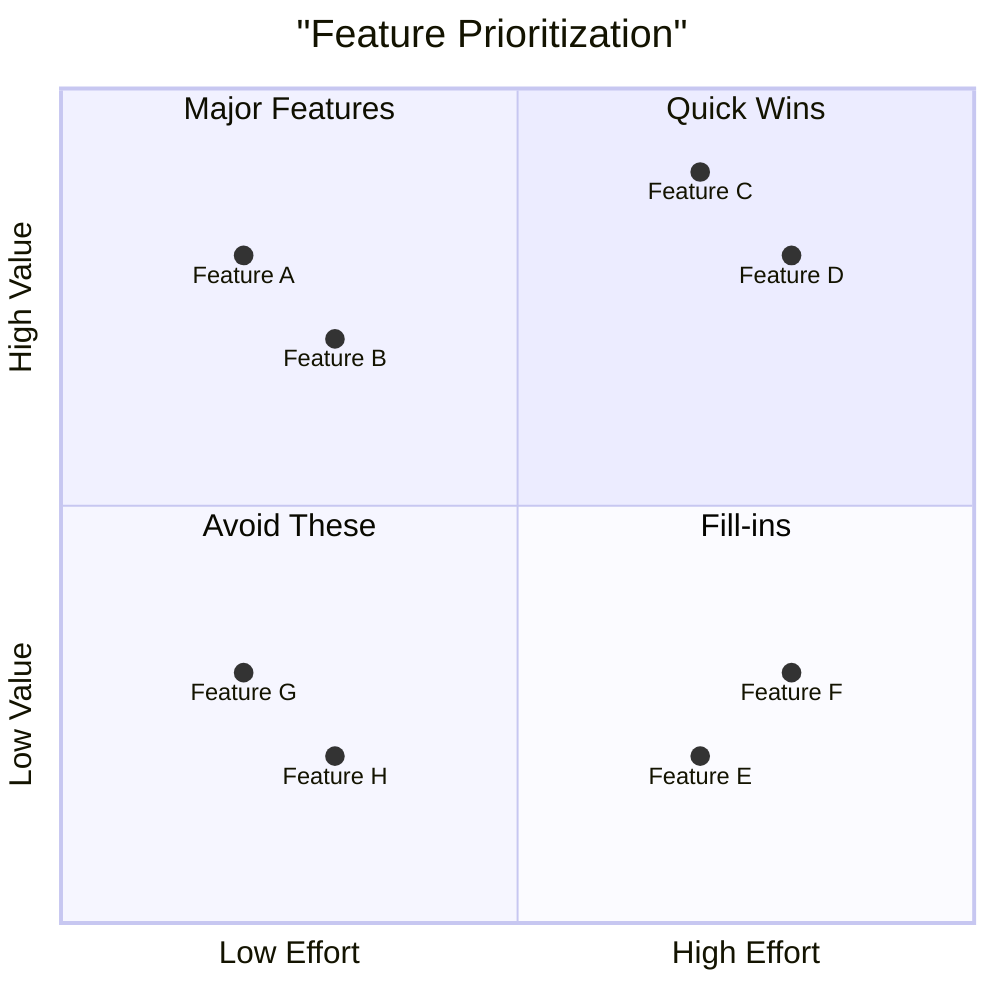 quadrantChart
    title "Feature Prioritization"
    x-axis "Low Effort" --> "High Effort"
    y-axis "Low Value" --> "High Value"
    quadrant-1 "Quick Wins"
    quadrant-2 "Major Features"
    quadrant-3 "Avoid These"
    quadrant-4 "Fill-ins"
    Feature A: [0.2, 0.8]
    Feature B: [0.3, 0.7]
    Feature C: [0.7, 0.9]
    Feature D: [0.8, 0.8]
    Feature E: [0.7, 0.2]
    Feature F: [0.8, 0.3]
    Feature G: [0.2, 0.3]
    Feature H: [0.3, 0.2]
